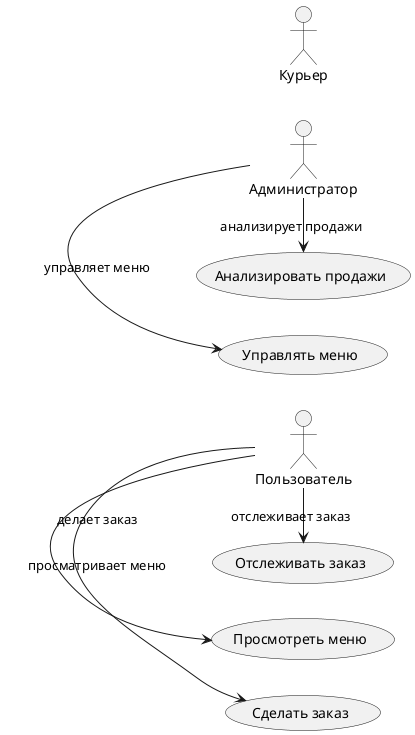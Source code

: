 @startuml
'Диаграмма вариантов использования'
left to right direction
actor Пользователь
actor Администратор
actor Курьер
usecase "Сделать заказ" as UC1
usecase "Просмотреть меню" as UC2
usecase "Отслеживать заказ" as UC3
usecase "Управлять меню" as UC4
usecase "Анализировать продажи" as UC5
Пользователь -> UC1 : делает заказ
Пользователь -> UC2 : просматривает меню
Пользователь -> UC3 : отслеживает заказ
Администратор -> UC4 : управляет меню
Администратор -> UC5 : анализирует продажи
@enduml
